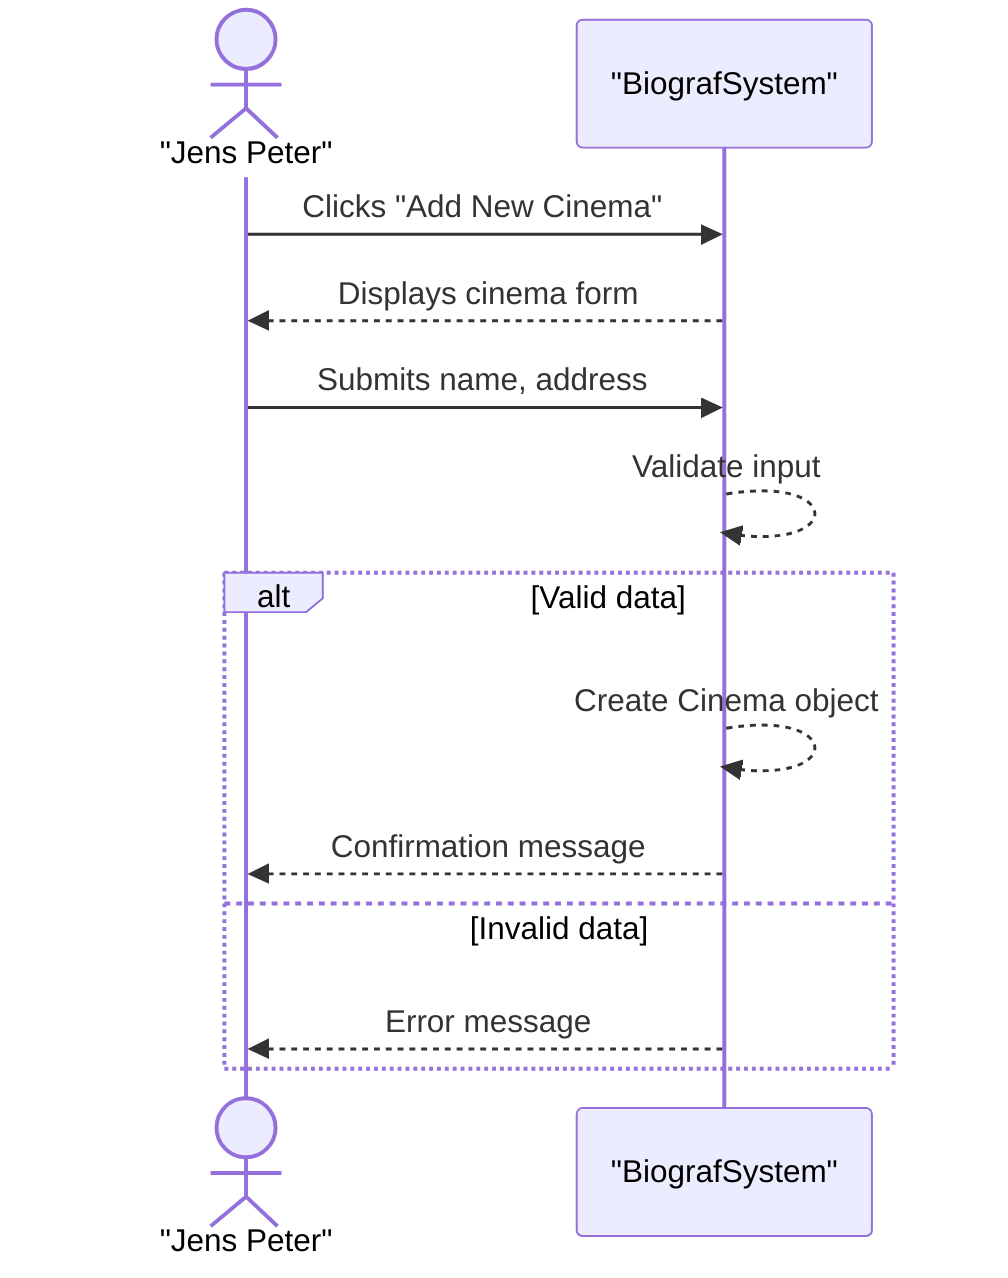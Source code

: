 ﻿sequenceDiagram
    actor JensPeter as "Jens Peter"
    participant System as "BiografSystem"

    JensPeter->>System: Clicks "Add New Cinema"
    System-->>JensPeter: Displays cinema form

    JensPeter->>System: Submits name, address
    System-->>System: Validate input
    alt Valid data
        System-->>System: Create Cinema object
        System-->>JensPeter: Confirmation message
    else Invalid data
        System-->>JensPeter: Error message
    end